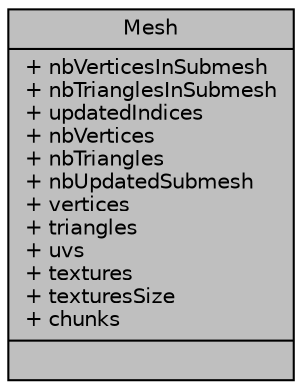 digraph "Mesh"
{
 // LATEX_PDF_SIZE
  edge [fontname="Helvetica",fontsize="10",labelfontname="Helvetica",labelfontsize="10"];
  node [fontname="Helvetica",fontsize="10",shape=record];
  Node1 [label="{Mesh\n|+ nbVerticesInSubmesh\l+ nbTrianglesInSubmesh\l+ updatedIndices\l+ nbVertices\l+ nbTriangles\l+ nbUpdatedSubmesh\l+ vertices\l+ triangles\l+ uvs\l+ textures\l+ texturesSize\l+ chunks\l|}",height=0.2,width=0.4,color="black", fillcolor="grey75", style="filled", fontcolor="black",tooltip="A mesh contains the geometric (and optionally texture) data of the scene captured by spatial mapping."];
}
